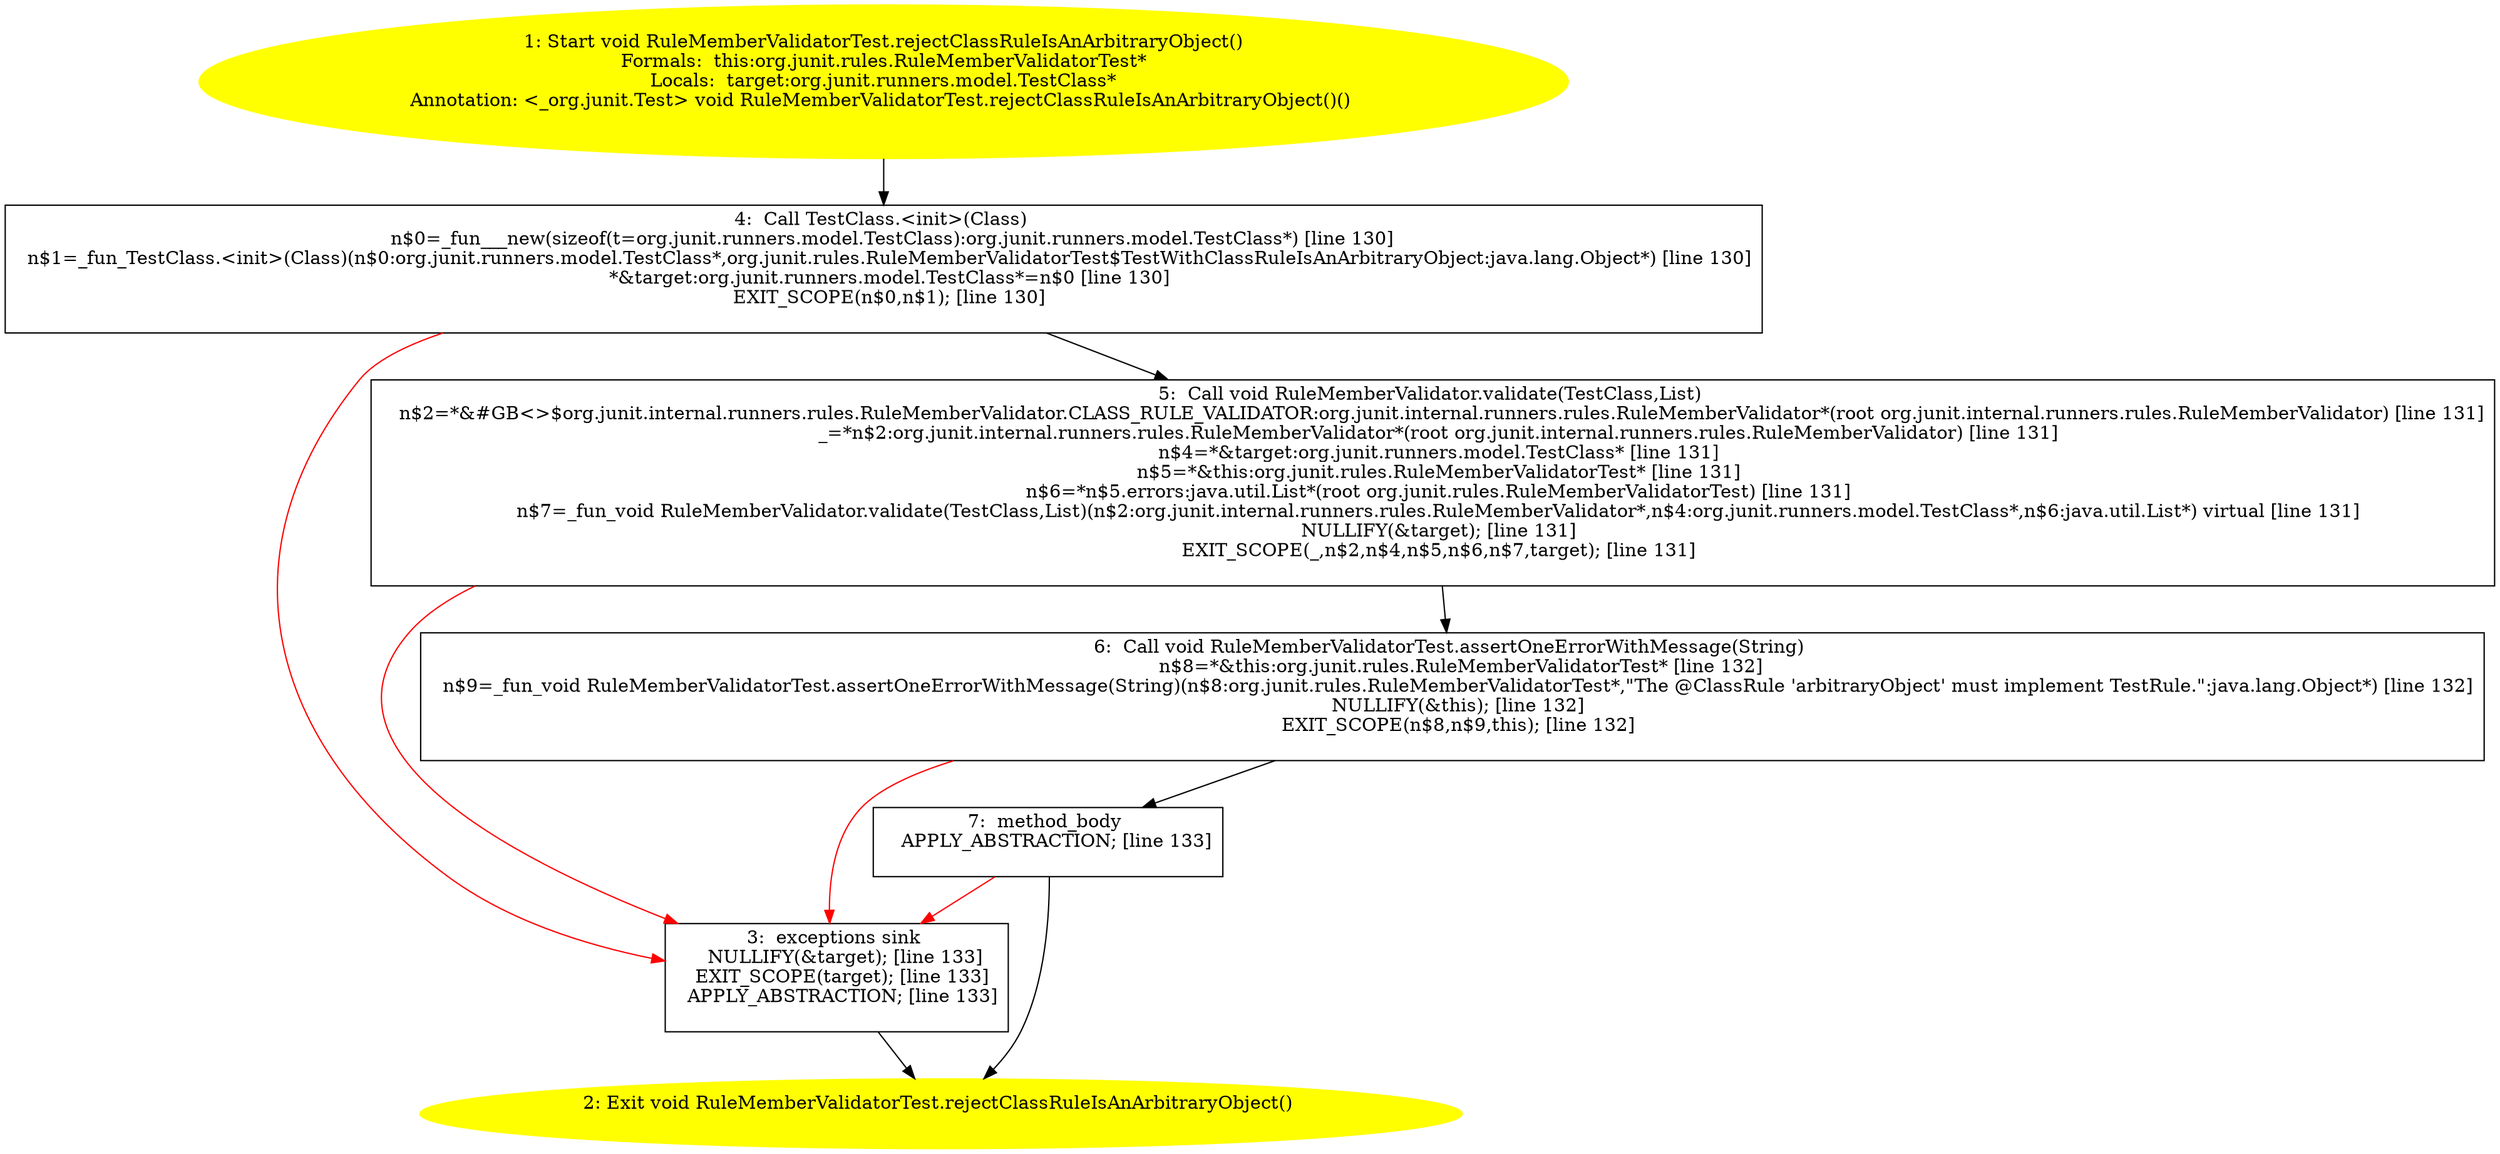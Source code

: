 /* @generated */
digraph cfg {
"org.junit.rules.RuleMemberValidatorTest.rejectClassRuleIsAnArbitraryObject():void.57b1d2363d71e905ac057eea077f260d_1" [label="1: Start void RuleMemberValidatorTest.rejectClassRuleIsAnArbitraryObject()\nFormals:  this:org.junit.rules.RuleMemberValidatorTest*\nLocals:  target:org.junit.runners.model.TestClass*\nAnnotation: <_org.junit.Test> void RuleMemberValidatorTest.rejectClassRuleIsAnArbitraryObject()() \n  " color=yellow style=filled]
	

	 "org.junit.rules.RuleMemberValidatorTest.rejectClassRuleIsAnArbitraryObject():void.57b1d2363d71e905ac057eea077f260d_1" -> "org.junit.rules.RuleMemberValidatorTest.rejectClassRuleIsAnArbitraryObject():void.57b1d2363d71e905ac057eea077f260d_4" ;
"org.junit.rules.RuleMemberValidatorTest.rejectClassRuleIsAnArbitraryObject():void.57b1d2363d71e905ac057eea077f260d_2" [label="2: Exit void RuleMemberValidatorTest.rejectClassRuleIsAnArbitraryObject() \n  " color=yellow style=filled]
	

"org.junit.rules.RuleMemberValidatorTest.rejectClassRuleIsAnArbitraryObject():void.57b1d2363d71e905ac057eea077f260d_3" [label="3:  exceptions sink \n   NULLIFY(&target); [line 133]\n  EXIT_SCOPE(target); [line 133]\n  APPLY_ABSTRACTION; [line 133]\n " shape="box"]
	

	 "org.junit.rules.RuleMemberValidatorTest.rejectClassRuleIsAnArbitraryObject():void.57b1d2363d71e905ac057eea077f260d_3" -> "org.junit.rules.RuleMemberValidatorTest.rejectClassRuleIsAnArbitraryObject():void.57b1d2363d71e905ac057eea077f260d_2" ;
"org.junit.rules.RuleMemberValidatorTest.rejectClassRuleIsAnArbitraryObject():void.57b1d2363d71e905ac057eea077f260d_4" [label="4:  Call TestClass.<init>(Class) \n   n$0=_fun___new(sizeof(t=org.junit.runners.model.TestClass):org.junit.runners.model.TestClass*) [line 130]\n  n$1=_fun_TestClass.<init>(Class)(n$0:org.junit.runners.model.TestClass*,org.junit.rules.RuleMemberValidatorTest$TestWithClassRuleIsAnArbitraryObject:java.lang.Object*) [line 130]\n  *&target:org.junit.runners.model.TestClass*=n$0 [line 130]\n  EXIT_SCOPE(n$0,n$1); [line 130]\n " shape="box"]
	

	 "org.junit.rules.RuleMemberValidatorTest.rejectClassRuleIsAnArbitraryObject():void.57b1d2363d71e905ac057eea077f260d_4" -> "org.junit.rules.RuleMemberValidatorTest.rejectClassRuleIsAnArbitraryObject():void.57b1d2363d71e905ac057eea077f260d_5" ;
	 "org.junit.rules.RuleMemberValidatorTest.rejectClassRuleIsAnArbitraryObject():void.57b1d2363d71e905ac057eea077f260d_4" -> "org.junit.rules.RuleMemberValidatorTest.rejectClassRuleIsAnArbitraryObject():void.57b1d2363d71e905ac057eea077f260d_3" [color="red" ];
"org.junit.rules.RuleMemberValidatorTest.rejectClassRuleIsAnArbitraryObject():void.57b1d2363d71e905ac057eea077f260d_5" [label="5:  Call void RuleMemberValidator.validate(TestClass,List) \n   n$2=*&#GB<>$org.junit.internal.runners.rules.RuleMemberValidator.CLASS_RULE_VALIDATOR:org.junit.internal.runners.rules.RuleMemberValidator*(root org.junit.internal.runners.rules.RuleMemberValidator) [line 131]\n  _=*n$2:org.junit.internal.runners.rules.RuleMemberValidator*(root org.junit.internal.runners.rules.RuleMemberValidator) [line 131]\n  n$4=*&target:org.junit.runners.model.TestClass* [line 131]\n  n$5=*&this:org.junit.rules.RuleMemberValidatorTest* [line 131]\n  n$6=*n$5.errors:java.util.List*(root org.junit.rules.RuleMemberValidatorTest) [line 131]\n  n$7=_fun_void RuleMemberValidator.validate(TestClass,List)(n$2:org.junit.internal.runners.rules.RuleMemberValidator*,n$4:org.junit.runners.model.TestClass*,n$6:java.util.List*) virtual [line 131]\n  NULLIFY(&target); [line 131]\n  EXIT_SCOPE(_,n$2,n$4,n$5,n$6,n$7,target); [line 131]\n " shape="box"]
	

	 "org.junit.rules.RuleMemberValidatorTest.rejectClassRuleIsAnArbitraryObject():void.57b1d2363d71e905ac057eea077f260d_5" -> "org.junit.rules.RuleMemberValidatorTest.rejectClassRuleIsAnArbitraryObject():void.57b1d2363d71e905ac057eea077f260d_6" ;
	 "org.junit.rules.RuleMemberValidatorTest.rejectClassRuleIsAnArbitraryObject():void.57b1d2363d71e905ac057eea077f260d_5" -> "org.junit.rules.RuleMemberValidatorTest.rejectClassRuleIsAnArbitraryObject():void.57b1d2363d71e905ac057eea077f260d_3" [color="red" ];
"org.junit.rules.RuleMemberValidatorTest.rejectClassRuleIsAnArbitraryObject():void.57b1d2363d71e905ac057eea077f260d_6" [label="6:  Call void RuleMemberValidatorTest.assertOneErrorWithMessage(String) \n   n$8=*&this:org.junit.rules.RuleMemberValidatorTest* [line 132]\n  n$9=_fun_void RuleMemberValidatorTest.assertOneErrorWithMessage(String)(n$8:org.junit.rules.RuleMemberValidatorTest*,\"The @ClassRule 'arbitraryObject' must implement TestRule.\":java.lang.Object*) [line 132]\n  NULLIFY(&this); [line 132]\n  EXIT_SCOPE(n$8,n$9,this); [line 132]\n " shape="box"]
	

	 "org.junit.rules.RuleMemberValidatorTest.rejectClassRuleIsAnArbitraryObject():void.57b1d2363d71e905ac057eea077f260d_6" -> "org.junit.rules.RuleMemberValidatorTest.rejectClassRuleIsAnArbitraryObject():void.57b1d2363d71e905ac057eea077f260d_7" ;
	 "org.junit.rules.RuleMemberValidatorTest.rejectClassRuleIsAnArbitraryObject():void.57b1d2363d71e905ac057eea077f260d_6" -> "org.junit.rules.RuleMemberValidatorTest.rejectClassRuleIsAnArbitraryObject():void.57b1d2363d71e905ac057eea077f260d_3" [color="red" ];
"org.junit.rules.RuleMemberValidatorTest.rejectClassRuleIsAnArbitraryObject():void.57b1d2363d71e905ac057eea077f260d_7" [label="7:  method_body \n   APPLY_ABSTRACTION; [line 133]\n " shape="box"]
	

	 "org.junit.rules.RuleMemberValidatorTest.rejectClassRuleIsAnArbitraryObject():void.57b1d2363d71e905ac057eea077f260d_7" -> "org.junit.rules.RuleMemberValidatorTest.rejectClassRuleIsAnArbitraryObject():void.57b1d2363d71e905ac057eea077f260d_2" ;
	 "org.junit.rules.RuleMemberValidatorTest.rejectClassRuleIsAnArbitraryObject():void.57b1d2363d71e905ac057eea077f260d_7" -> "org.junit.rules.RuleMemberValidatorTest.rejectClassRuleIsAnArbitraryObject():void.57b1d2363d71e905ac057eea077f260d_3" [color="red" ];
}
